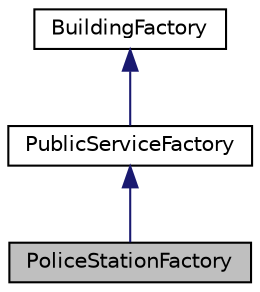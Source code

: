 digraph "PoliceStationFactory"
{
 // LATEX_PDF_SIZE
  edge [fontname="Helvetica",fontsize="10",labelfontname="Helvetica",labelfontsize="10"];
  node [fontname="Helvetica",fontsize="10",shape=record];
  Node1 [label="PoliceStationFactory",height=0.2,width=0.4,color="black", fillcolor="grey75", style="filled", fontcolor="black",tooltip="Factory class for creating instances of PoliceStation."];
  Node2 -> Node1 [dir="back",color="midnightblue",fontsize="10",style="solid",fontname="Helvetica"];
  Node2 [label="PublicServiceFactory",height=0.2,width=0.4,color="black", fillcolor="white", style="filled",URL="$classPublicServiceFactory.html",tooltip="A factory class for creating public service buildings."];
  Node3 -> Node2 [dir="back",color="midnightblue",fontsize="10",style="solid",fontname="Helvetica"];
  Node3 [label="BuildingFactory",height=0.2,width=0.4,color="black", fillcolor="white", style="filled",URL="$classBuildingFactory.html",tooltip="An abstract factory class for creating Building objects."];
}
